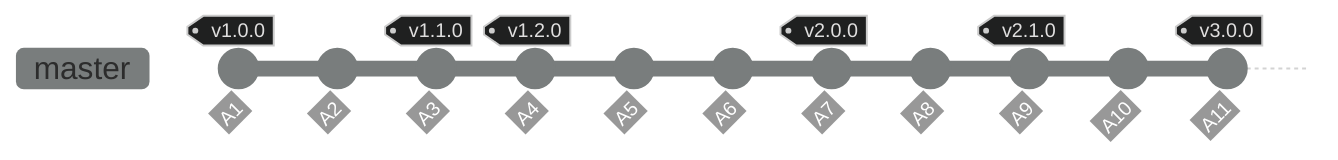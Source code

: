 %%{
  init: {
    'theme': 'dark',
    'logLevel': 'debug',
    'gitGraph': {
      'showBranches': true,
      'mainBranchName': 'master',
      'parallelCommits': true
    },
    'themeVariables': {
      'commitLabelColor': '#ffffff',
      'commitLabelBackground': '#333333'
    }
  }
}%%
gitGraph
    checkout master
    commit id: "A1" tag:"v1.0.0"
    commit id: "A2"
    commit id: "A3" tag:"v1.1.0"
    commit id: "A4" tag:"v1.2.0"
    commit id: "A5"
    commit id: "A6"
    commit id: "A7" tag:"v2.0.0"
    commit id: "A8"
    commit id: "A9" tag:"v2.1.0"
    commit id: "A10"
    commit id: "A11" tag: "v3.0.0"